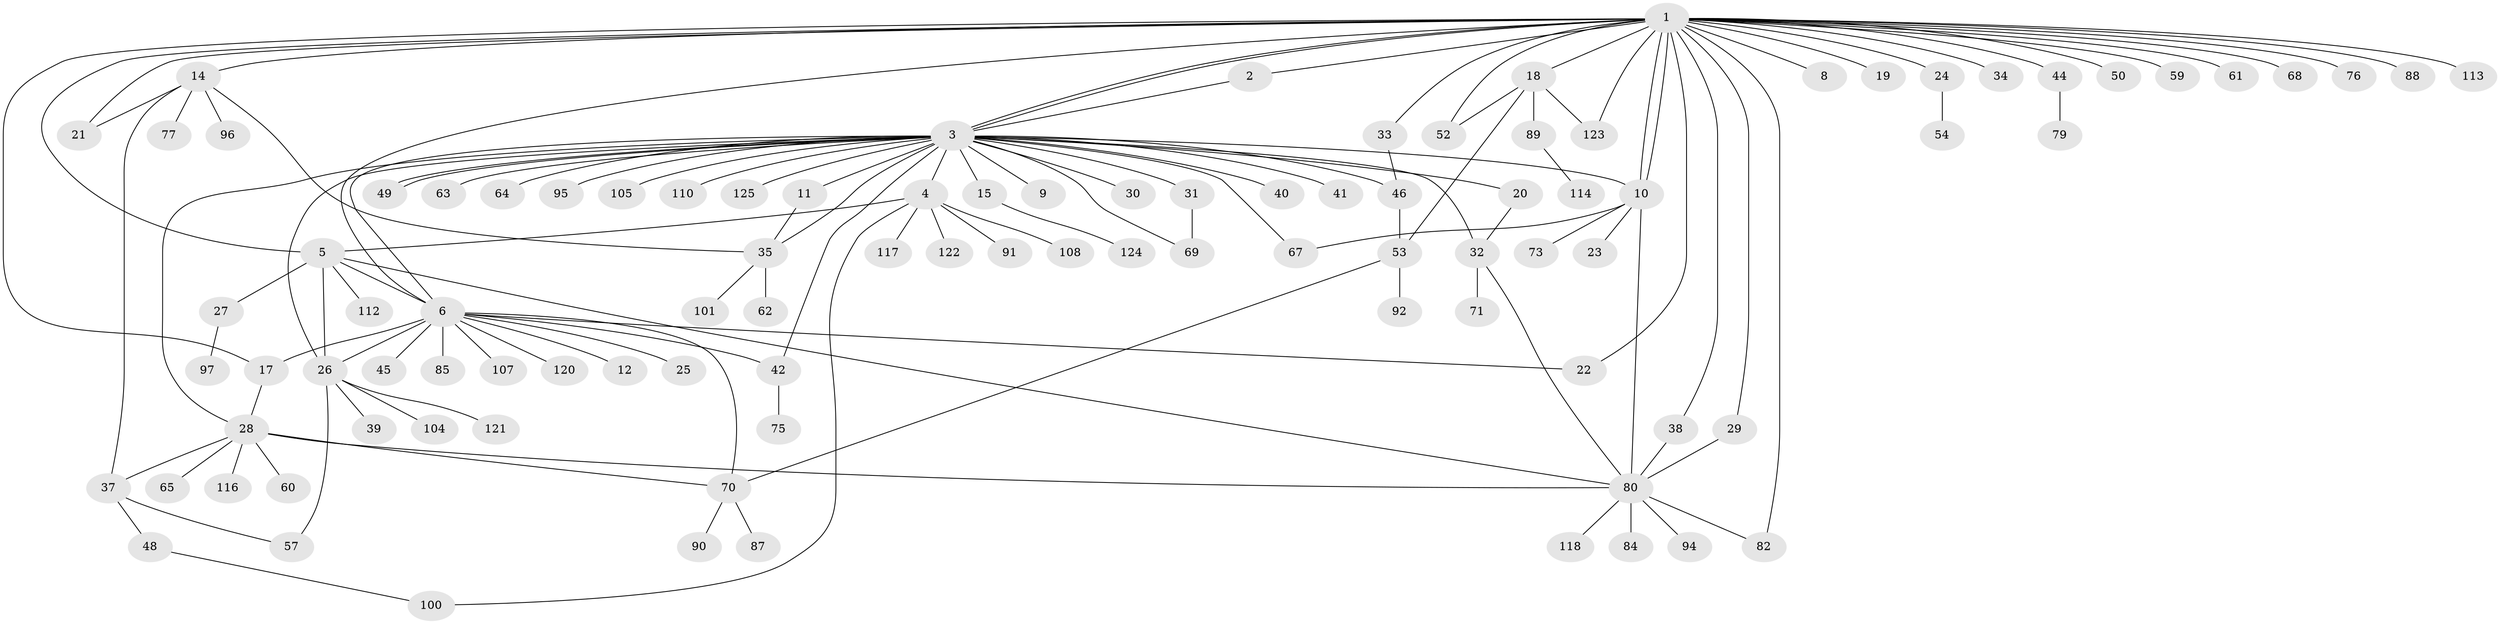 // original degree distribution, {34: 0.008, 2: 0.2, 30: 0.008, 6: 0.056, 1: 0.536, 8: 0.008, 12: 0.008, 3: 0.104, 5: 0.016, 7: 0.008, 4: 0.04, 9: 0.008}
// Generated by graph-tools (version 1.1) at 2025/41/03/06/25 10:41:52]
// undirected, 98 vertices, 132 edges
graph export_dot {
graph [start="1"]
  node [color=gray90,style=filled];
  1 [super="+13"];
  2;
  3 [super="+7"];
  4 [super="+93"];
  5 [super="+55"];
  6 [super="+16"];
  8;
  9;
  10 [super="+98"];
  11;
  12 [super="+106"];
  14 [super="+58"];
  15;
  17 [super="+47"];
  18 [super="+102"];
  19;
  20;
  21 [super="+43"];
  22;
  23;
  24 [super="+36"];
  25;
  26 [super="+83"];
  27;
  28 [super="+51"];
  29 [super="+109"];
  30;
  31;
  32 [super="+78"];
  33;
  34;
  35 [super="+74"];
  37 [super="+56"];
  38;
  39;
  40;
  41;
  42 [super="+86"];
  44 [super="+66"];
  45;
  46 [super="+81"];
  48;
  49;
  50;
  52;
  53;
  54;
  57;
  59 [super="+72"];
  60;
  61;
  62;
  63;
  64;
  65;
  67;
  68;
  69;
  70 [super="+99"];
  71;
  73;
  75 [super="+103"];
  76;
  77;
  79;
  80 [super="+115"];
  82 [super="+119"];
  84;
  85;
  87;
  88;
  89;
  90;
  91;
  92;
  94;
  95;
  96;
  97;
  100 [super="+111"];
  101;
  104;
  105;
  107;
  108;
  110;
  112;
  113;
  114;
  116;
  117;
  118;
  120;
  121;
  122;
  123;
  124;
  125;
  1 -- 2;
  1 -- 3 [weight=2];
  1 -- 3;
  1 -- 5;
  1 -- 6 [weight=2];
  1 -- 8;
  1 -- 10;
  1 -- 10;
  1 -- 14;
  1 -- 18;
  1 -- 19;
  1 -- 21;
  1 -- 22;
  1 -- 24;
  1 -- 29;
  1 -- 33;
  1 -- 34;
  1 -- 38;
  1 -- 44;
  1 -- 50;
  1 -- 52;
  1 -- 59;
  1 -- 61;
  1 -- 68;
  1 -- 76;
  1 -- 82;
  1 -- 88;
  1 -- 113;
  1 -- 123;
  1 -- 17;
  2 -- 3;
  3 -- 4;
  3 -- 9;
  3 -- 11;
  3 -- 15;
  3 -- 20;
  3 -- 26 [weight=2];
  3 -- 28;
  3 -- 30;
  3 -- 31;
  3 -- 32;
  3 -- 35;
  3 -- 40;
  3 -- 41;
  3 -- 49;
  3 -- 49;
  3 -- 63;
  3 -- 64;
  3 -- 67;
  3 -- 69;
  3 -- 105;
  3 -- 110;
  3 -- 125;
  3 -- 6;
  3 -- 42;
  3 -- 10;
  3 -- 95;
  3 -- 46;
  4 -- 91;
  4 -- 108;
  4 -- 117;
  4 -- 122;
  4 -- 100;
  4 -- 5;
  5 -- 26;
  5 -- 27;
  5 -- 80;
  5 -- 112;
  5 -- 6;
  6 -- 12;
  6 -- 42;
  6 -- 107;
  6 -- 26;
  6 -- 70;
  6 -- 45;
  6 -- 17;
  6 -- 85;
  6 -- 22;
  6 -- 120;
  6 -- 25;
  10 -- 23;
  10 -- 67;
  10 -- 73;
  10 -- 80;
  11 -- 35;
  14 -- 37;
  14 -- 77;
  14 -- 96;
  14 -- 35;
  14 -- 21;
  15 -- 124;
  17 -- 28;
  18 -- 52;
  18 -- 89;
  18 -- 123;
  18 -- 53;
  20 -- 32;
  24 -- 54;
  26 -- 39;
  26 -- 57;
  26 -- 104;
  26 -- 121;
  27 -- 97;
  28 -- 37;
  28 -- 60;
  28 -- 65;
  28 -- 70;
  28 -- 80;
  28 -- 116;
  29 -- 80;
  31 -- 69;
  32 -- 71;
  32 -- 80;
  33 -- 46;
  35 -- 62;
  35 -- 101;
  37 -- 48;
  37 -- 57;
  38 -- 80;
  42 -- 75;
  44 -- 79;
  46 -- 53;
  48 -- 100;
  53 -- 70;
  53 -- 92;
  70 -- 87;
  70 -- 90;
  80 -- 84;
  80 -- 94;
  80 -- 118;
  80 -- 82;
  89 -- 114;
}
